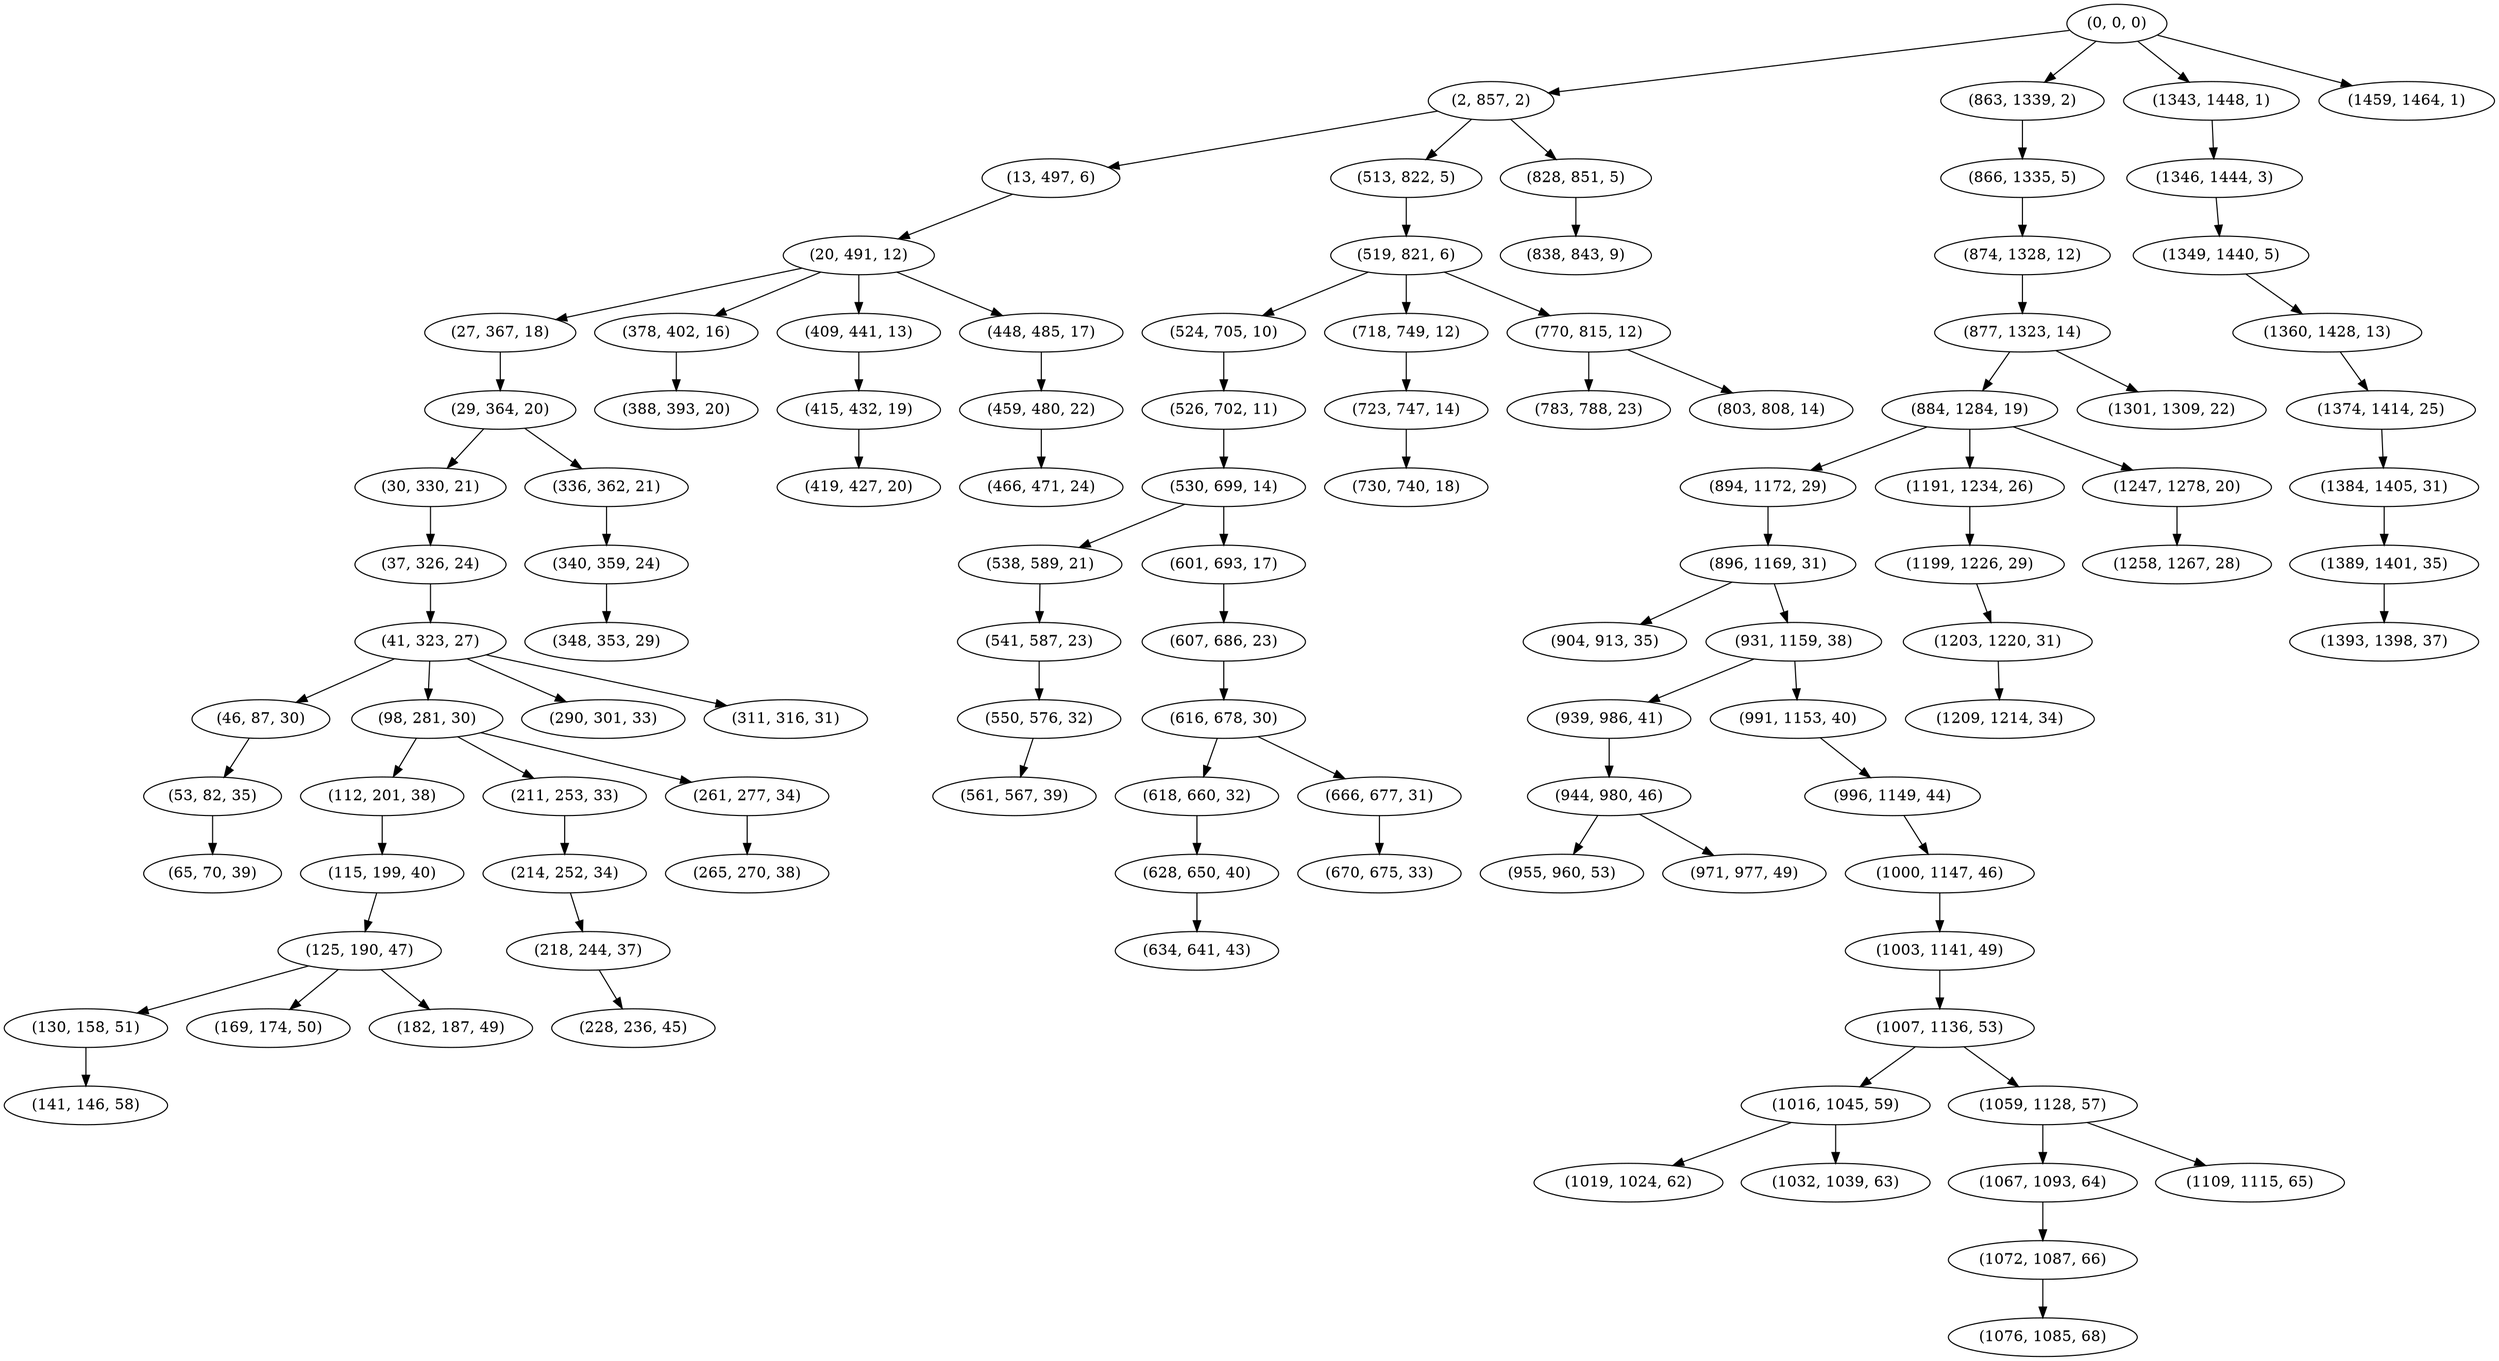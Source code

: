 digraph tree {
    "(0, 0, 0)";
    "(2, 857, 2)";
    "(13, 497, 6)";
    "(20, 491, 12)";
    "(27, 367, 18)";
    "(29, 364, 20)";
    "(30, 330, 21)";
    "(37, 326, 24)";
    "(41, 323, 27)";
    "(46, 87, 30)";
    "(53, 82, 35)";
    "(65, 70, 39)";
    "(98, 281, 30)";
    "(112, 201, 38)";
    "(115, 199, 40)";
    "(125, 190, 47)";
    "(130, 158, 51)";
    "(141, 146, 58)";
    "(169, 174, 50)";
    "(182, 187, 49)";
    "(211, 253, 33)";
    "(214, 252, 34)";
    "(218, 244, 37)";
    "(228, 236, 45)";
    "(261, 277, 34)";
    "(265, 270, 38)";
    "(290, 301, 33)";
    "(311, 316, 31)";
    "(336, 362, 21)";
    "(340, 359, 24)";
    "(348, 353, 29)";
    "(378, 402, 16)";
    "(388, 393, 20)";
    "(409, 441, 13)";
    "(415, 432, 19)";
    "(419, 427, 20)";
    "(448, 485, 17)";
    "(459, 480, 22)";
    "(466, 471, 24)";
    "(513, 822, 5)";
    "(519, 821, 6)";
    "(524, 705, 10)";
    "(526, 702, 11)";
    "(530, 699, 14)";
    "(538, 589, 21)";
    "(541, 587, 23)";
    "(550, 576, 32)";
    "(561, 567, 39)";
    "(601, 693, 17)";
    "(607, 686, 23)";
    "(616, 678, 30)";
    "(618, 660, 32)";
    "(628, 650, 40)";
    "(634, 641, 43)";
    "(666, 677, 31)";
    "(670, 675, 33)";
    "(718, 749, 12)";
    "(723, 747, 14)";
    "(730, 740, 18)";
    "(770, 815, 12)";
    "(783, 788, 23)";
    "(803, 808, 14)";
    "(828, 851, 5)";
    "(838, 843, 9)";
    "(863, 1339, 2)";
    "(866, 1335, 5)";
    "(874, 1328, 12)";
    "(877, 1323, 14)";
    "(884, 1284, 19)";
    "(894, 1172, 29)";
    "(896, 1169, 31)";
    "(904, 913, 35)";
    "(931, 1159, 38)";
    "(939, 986, 41)";
    "(944, 980, 46)";
    "(955, 960, 53)";
    "(971, 977, 49)";
    "(991, 1153, 40)";
    "(996, 1149, 44)";
    "(1000, 1147, 46)";
    "(1003, 1141, 49)";
    "(1007, 1136, 53)";
    "(1016, 1045, 59)";
    "(1019, 1024, 62)";
    "(1032, 1039, 63)";
    "(1059, 1128, 57)";
    "(1067, 1093, 64)";
    "(1072, 1087, 66)";
    "(1076, 1085, 68)";
    "(1109, 1115, 65)";
    "(1191, 1234, 26)";
    "(1199, 1226, 29)";
    "(1203, 1220, 31)";
    "(1209, 1214, 34)";
    "(1247, 1278, 20)";
    "(1258, 1267, 28)";
    "(1301, 1309, 22)";
    "(1343, 1448, 1)";
    "(1346, 1444, 3)";
    "(1349, 1440, 5)";
    "(1360, 1428, 13)";
    "(1374, 1414, 25)";
    "(1384, 1405, 31)";
    "(1389, 1401, 35)";
    "(1393, 1398, 37)";
    "(1459, 1464, 1)";
    "(0, 0, 0)" -> "(2, 857, 2)";
    "(0, 0, 0)" -> "(863, 1339, 2)";
    "(0, 0, 0)" -> "(1343, 1448, 1)";
    "(0, 0, 0)" -> "(1459, 1464, 1)";
    "(2, 857, 2)" -> "(13, 497, 6)";
    "(2, 857, 2)" -> "(513, 822, 5)";
    "(2, 857, 2)" -> "(828, 851, 5)";
    "(13, 497, 6)" -> "(20, 491, 12)";
    "(20, 491, 12)" -> "(27, 367, 18)";
    "(20, 491, 12)" -> "(378, 402, 16)";
    "(20, 491, 12)" -> "(409, 441, 13)";
    "(20, 491, 12)" -> "(448, 485, 17)";
    "(27, 367, 18)" -> "(29, 364, 20)";
    "(29, 364, 20)" -> "(30, 330, 21)";
    "(29, 364, 20)" -> "(336, 362, 21)";
    "(30, 330, 21)" -> "(37, 326, 24)";
    "(37, 326, 24)" -> "(41, 323, 27)";
    "(41, 323, 27)" -> "(46, 87, 30)";
    "(41, 323, 27)" -> "(98, 281, 30)";
    "(41, 323, 27)" -> "(290, 301, 33)";
    "(41, 323, 27)" -> "(311, 316, 31)";
    "(46, 87, 30)" -> "(53, 82, 35)";
    "(53, 82, 35)" -> "(65, 70, 39)";
    "(98, 281, 30)" -> "(112, 201, 38)";
    "(98, 281, 30)" -> "(211, 253, 33)";
    "(98, 281, 30)" -> "(261, 277, 34)";
    "(112, 201, 38)" -> "(115, 199, 40)";
    "(115, 199, 40)" -> "(125, 190, 47)";
    "(125, 190, 47)" -> "(130, 158, 51)";
    "(125, 190, 47)" -> "(169, 174, 50)";
    "(125, 190, 47)" -> "(182, 187, 49)";
    "(130, 158, 51)" -> "(141, 146, 58)";
    "(211, 253, 33)" -> "(214, 252, 34)";
    "(214, 252, 34)" -> "(218, 244, 37)";
    "(218, 244, 37)" -> "(228, 236, 45)";
    "(261, 277, 34)" -> "(265, 270, 38)";
    "(336, 362, 21)" -> "(340, 359, 24)";
    "(340, 359, 24)" -> "(348, 353, 29)";
    "(378, 402, 16)" -> "(388, 393, 20)";
    "(409, 441, 13)" -> "(415, 432, 19)";
    "(415, 432, 19)" -> "(419, 427, 20)";
    "(448, 485, 17)" -> "(459, 480, 22)";
    "(459, 480, 22)" -> "(466, 471, 24)";
    "(513, 822, 5)" -> "(519, 821, 6)";
    "(519, 821, 6)" -> "(524, 705, 10)";
    "(519, 821, 6)" -> "(718, 749, 12)";
    "(519, 821, 6)" -> "(770, 815, 12)";
    "(524, 705, 10)" -> "(526, 702, 11)";
    "(526, 702, 11)" -> "(530, 699, 14)";
    "(530, 699, 14)" -> "(538, 589, 21)";
    "(530, 699, 14)" -> "(601, 693, 17)";
    "(538, 589, 21)" -> "(541, 587, 23)";
    "(541, 587, 23)" -> "(550, 576, 32)";
    "(550, 576, 32)" -> "(561, 567, 39)";
    "(601, 693, 17)" -> "(607, 686, 23)";
    "(607, 686, 23)" -> "(616, 678, 30)";
    "(616, 678, 30)" -> "(618, 660, 32)";
    "(616, 678, 30)" -> "(666, 677, 31)";
    "(618, 660, 32)" -> "(628, 650, 40)";
    "(628, 650, 40)" -> "(634, 641, 43)";
    "(666, 677, 31)" -> "(670, 675, 33)";
    "(718, 749, 12)" -> "(723, 747, 14)";
    "(723, 747, 14)" -> "(730, 740, 18)";
    "(770, 815, 12)" -> "(783, 788, 23)";
    "(770, 815, 12)" -> "(803, 808, 14)";
    "(828, 851, 5)" -> "(838, 843, 9)";
    "(863, 1339, 2)" -> "(866, 1335, 5)";
    "(866, 1335, 5)" -> "(874, 1328, 12)";
    "(874, 1328, 12)" -> "(877, 1323, 14)";
    "(877, 1323, 14)" -> "(884, 1284, 19)";
    "(877, 1323, 14)" -> "(1301, 1309, 22)";
    "(884, 1284, 19)" -> "(894, 1172, 29)";
    "(884, 1284, 19)" -> "(1191, 1234, 26)";
    "(884, 1284, 19)" -> "(1247, 1278, 20)";
    "(894, 1172, 29)" -> "(896, 1169, 31)";
    "(896, 1169, 31)" -> "(904, 913, 35)";
    "(896, 1169, 31)" -> "(931, 1159, 38)";
    "(931, 1159, 38)" -> "(939, 986, 41)";
    "(931, 1159, 38)" -> "(991, 1153, 40)";
    "(939, 986, 41)" -> "(944, 980, 46)";
    "(944, 980, 46)" -> "(955, 960, 53)";
    "(944, 980, 46)" -> "(971, 977, 49)";
    "(991, 1153, 40)" -> "(996, 1149, 44)";
    "(996, 1149, 44)" -> "(1000, 1147, 46)";
    "(1000, 1147, 46)" -> "(1003, 1141, 49)";
    "(1003, 1141, 49)" -> "(1007, 1136, 53)";
    "(1007, 1136, 53)" -> "(1016, 1045, 59)";
    "(1007, 1136, 53)" -> "(1059, 1128, 57)";
    "(1016, 1045, 59)" -> "(1019, 1024, 62)";
    "(1016, 1045, 59)" -> "(1032, 1039, 63)";
    "(1059, 1128, 57)" -> "(1067, 1093, 64)";
    "(1059, 1128, 57)" -> "(1109, 1115, 65)";
    "(1067, 1093, 64)" -> "(1072, 1087, 66)";
    "(1072, 1087, 66)" -> "(1076, 1085, 68)";
    "(1191, 1234, 26)" -> "(1199, 1226, 29)";
    "(1199, 1226, 29)" -> "(1203, 1220, 31)";
    "(1203, 1220, 31)" -> "(1209, 1214, 34)";
    "(1247, 1278, 20)" -> "(1258, 1267, 28)";
    "(1343, 1448, 1)" -> "(1346, 1444, 3)";
    "(1346, 1444, 3)" -> "(1349, 1440, 5)";
    "(1349, 1440, 5)" -> "(1360, 1428, 13)";
    "(1360, 1428, 13)" -> "(1374, 1414, 25)";
    "(1374, 1414, 25)" -> "(1384, 1405, 31)";
    "(1384, 1405, 31)" -> "(1389, 1401, 35)";
    "(1389, 1401, 35)" -> "(1393, 1398, 37)";
}
